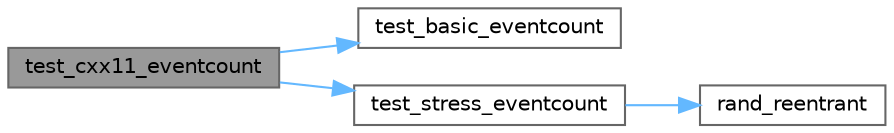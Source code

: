 digraph "test_cxx11_eventcount"
{
 // LATEX_PDF_SIZE
  bgcolor="transparent";
  edge [fontname=Helvetica,fontsize=10,labelfontname=Helvetica,labelfontsize=10];
  node [fontname=Helvetica,fontsize=10,shape=box,height=0.2,width=0.4];
  rankdir="LR";
  Node1 [id="Node000001",label="test_cxx11_eventcount",height=0.2,width=0.4,color="gray40", fillcolor="grey60", style="filled", fontcolor="black",tooltip=" "];
  Node1 -> Node2 [id="edge1_Node000001_Node000002",color="steelblue1",style="solid",tooltip=" "];
  Node2 [id="Node000002",label="test_basic_eventcount",height=0.2,width=0.4,color="grey40", fillcolor="white", style="filled",URL="$cxx11__eventcount_8cpp.html#a656bc72cfa9137423dc290162a60781c",tooltip=" "];
  Node1 -> Node3 [id="edge2_Node000001_Node000003",color="steelblue1",style="solid",tooltip=" "];
  Node3 [id="Node000003",label="test_stress_eventcount",height=0.2,width=0.4,color="grey40", fillcolor="white", style="filled",URL="$cxx11__eventcount_8cpp.html#a83e80698428dedffef699840b0b96e28",tooltip=" "];
  Node3 -> Node4 [id="edge3_Node000003_Node000004",color="steelblue1",style="solid",tooltip=" "];
  Node4 [id="Node000004",label="rand_reentrant",height=0.2,width=0.4,color="grey40", fillcolor="white", style="filled",URL="$cxx11__eventcount_8cpp.html#a266e47be17e15851db3c3598ca94d7a8",tooltip=" "];
}
